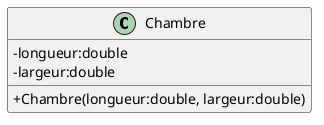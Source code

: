 @startuml
skinparam classAttributeIconSize 0

class Chambre {
    -longueur:double
    -largeur:double
    +Chambre(longueur:double, largeur:double)
}


@enduml